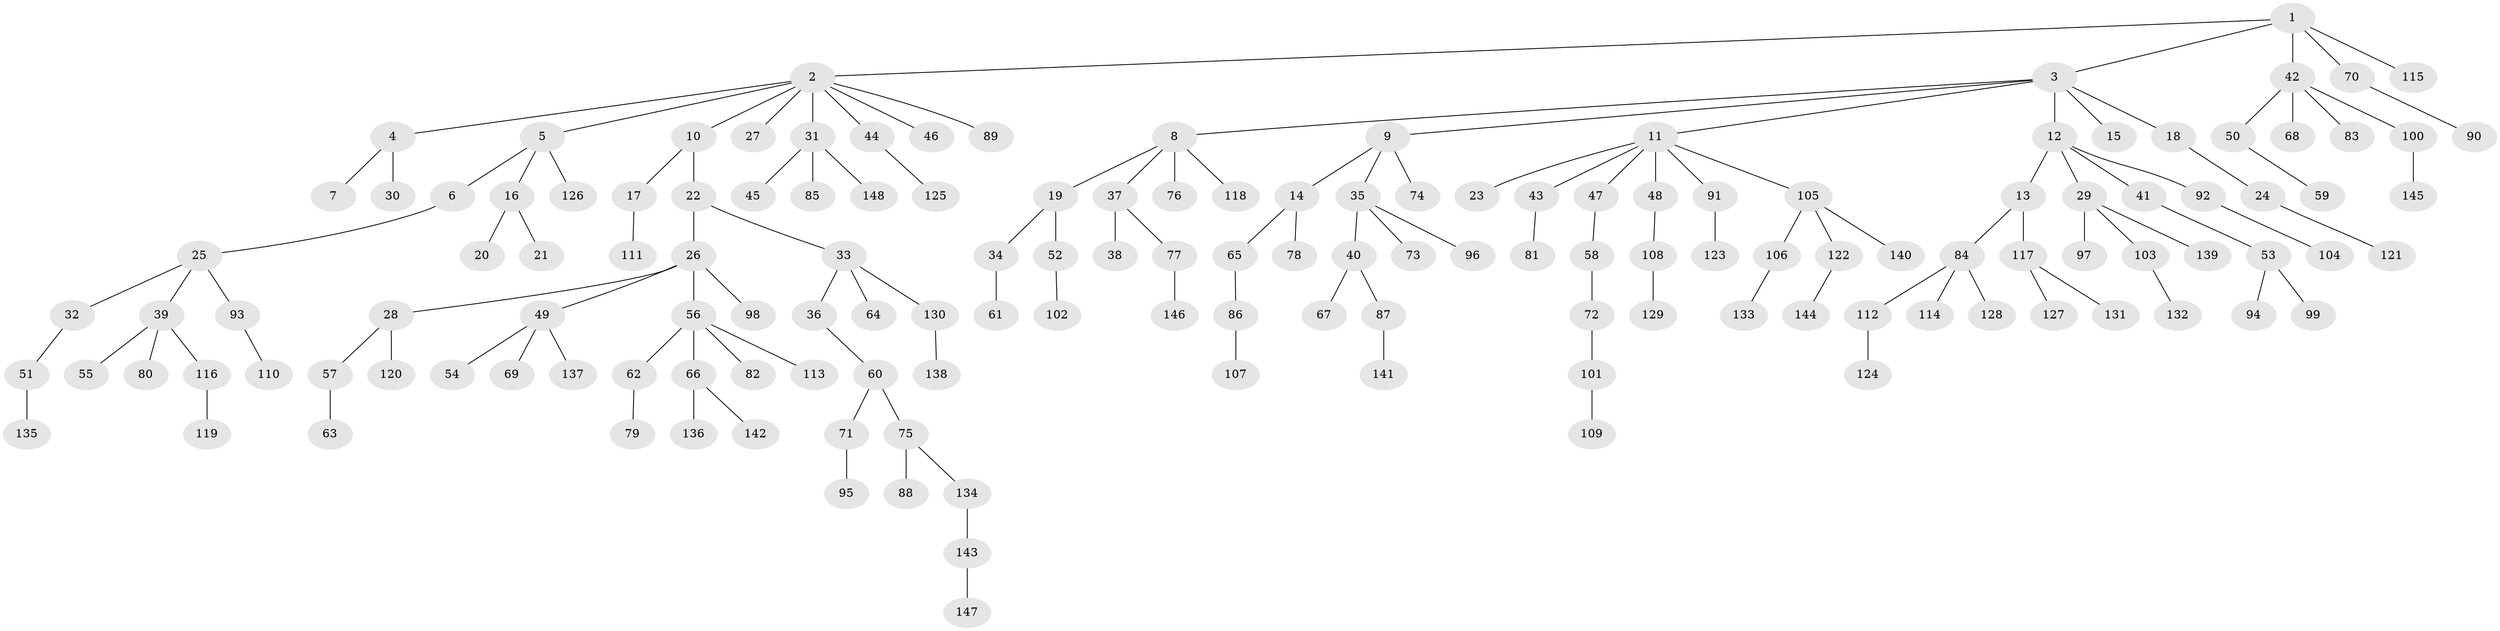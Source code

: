 // coarse degree distribution, {4: 0.03773584905660377, 9: 0.018867924528301886, 10: 0.009433962264150943, 2: 0.20754716981132076, 1: 0.5660377358490566, 5: 0.03773584905660377, 3: 0.11320754716981132, 6: 0.009433962264150943}
// Generated by graph-tools (version 1.1) at 2025/42/03/06/25 10:42:03]
// undirected, 148 vertices, 147 edges
graph export_dot {
graph [start="1"]
  node [color=gray90,style=filled];
  1;
  2;
  3;
  4;
  5;
  6;
  7;
  8;
  9;
  10;
  11;
  12;
  13;
  14;
  15;
  16;
  17;
  18;
  19;
  20;
  21;
  22;
  23;
  24;
  25;
  26;
  27;
  28;
  29;
  30;
  31;
  32;
  33;
  34;
  35;
  36;
  37;
  38;
  39;
  40;
  41;
  42;
  43;
  44;
  45;
  46;
  47;
  48;
  49;
  50;
  51;
  52;
  53;
  54;
  55;
  56;
  57;
  58;
  59;
  60;
  61;
  62;
  63;
  64;
  65;
  66;
  67;
  68;
  69;
  70;
  71;
  72;
  73;
  74;
  75;
  76;
  77;
  78;
  79;
  80;
  81;
  82;
  83;
  84;
  85;
  86;
  87;
  88;
  89;
  90;
  91;
  92;
  93;
  94;
  95;
  96;
  97;
  98;
  99;
  100;
  101;
  102;
  103;
  104;
  105;
  106;
  107;
  108;
  109;
  110;
  111;
  112;
  113;
  114;
  115;
  116;
  117;
  118;
  119;
  120;
  121;
  122;
  123;
  124;
  125;
  126;
  127;
  128;
  129;
  130;
  131;
  132;
  133;
  134;
  135;
  136;
  137;
  138;
  139;
  140;
  141;
  142;
  143;
  144;
  145;
  146;
  147;
  148;
  1 -- 2;
  1 -- 3;
  1 -- 42;
  1 -- 70;
  1 -- 115;
  2 -- 4;
  2 -- 5;
  2 -- 10;
  2 -- 27;
  2 -- 31;
  2 -- 44;
  2 -- 46;
  2 -- 89;
  3 -- 8;
  3 -- 9;
  3 -- 11;
  3 -- 12;
  3 -- 15;
  3 -- 18;
  4 -- 7;
  4 -- 30;
  5 -- 6;
  5 -- 16;
  5 -- 126;
  6 -- 25;
  8 -- 19;
  8 -- 37;
  8 -- 76;
  8 -- 118;
  9 -- 14;
  9 -- 35;
  9 -- 74;
  10 -- 17;
  10 -- 22;
  11 -- 23;
  11 -- 43;
  11 -- 47;
  11 -- 48;
  11 -- 91;
  11 -- 105;
  12 -- 13;
  12 -- 29;
  12 -- 41;
  12 -- 92;
  13 -- 84;
  13 -- 117;
  14 -- 65;
  14 -- 78;
  16 -- 20;
  16 -- 21;
  17 -- 111;
  18 -- 24;
  19 -- 34;
  19 -- 52;
  22 -- 26;
  22 -- 33;
  24 -- 121;
  25 -- 32;
  25 -- 39;
  25 -- 93;
  26 -- 28;
  26 -- 49;
  26 -- 56;
  26 -- 98;
  28 -- 57;
  28 -- 120;
  29 -- 97;
  29 -- 103;
  29 -- 139;
  31 -- 45;
  31 -- 85;
  31 -- 148;
  32 -- 51;
  33 -- 36;
  33 -- 64;
  33 -- 130;
  34 -- 61;
  35 -- 40;
  35 -- 73;
  35 -- 96;
  36 -- 60;
  37 -- 38;
  37 -- 77;
  39 -- 55;
  39 -- 80;
  39 -- 116;
  40 -- 67;
  40 -- 87;
  41 -- 53;
  42 -- 50;
  42 -- 68;
  42 -- 83;
  42 -- 100;
  43 -- 81;
  44 -- 125;
  47 -- 58;
  48 -- 108;
  49 -- 54;
  49 -- 69;
  49 -- 137;
  50 -- 59;
  51 -- 135;
  52 -- 102;
  53 -- 94;
  53 -- 99;
  56 -- 62;
  56 -- 66;
  56 -- 82;
  56 -- 113;
  57 -- 63;
  58 -- 72;
  60 -- 71;
  60 -- 75;
  62 -- 79;
  65 -- 86;
  66 -- 136;
  66 -- 142;
  70 -- 90;
  71 -- 95;
  72 -- 101;
  75 -- 88;
  75 -- 134;
  77 -- 146;
  84 -- 112;
  84 -- 114;
  84 -- 128;
  86 -- 107;
  87 -- 141;
  91 -- 123;
  92 -- 104;
  93 -- 110;
  100 -- 145;
  101 -- 109;
  103 -- 132;
  105 -- 106;
  105 -- 122;
  105 -- 140;
  106 -- 133;
  108 -- 129;
  112 -- 124;
  116 -- 119;
  117 -- 127;
  117 -- 131;
  122 -- 144;
  130 -- 138;
  134 -- 143;
  143 -- 147;
}
